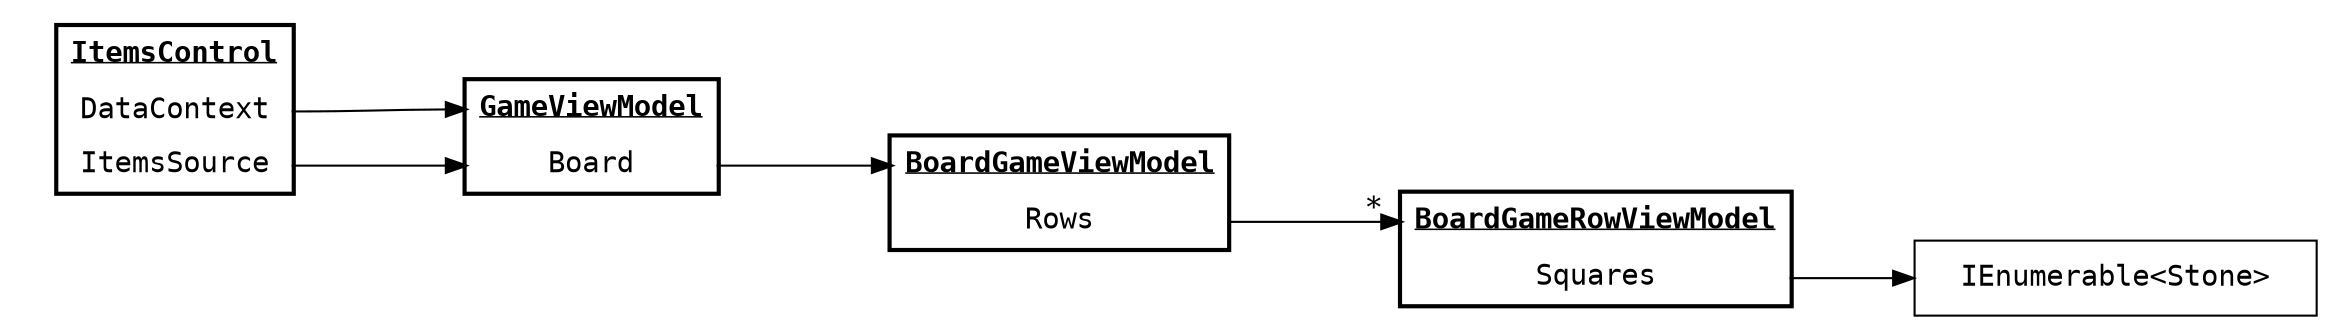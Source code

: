 digraph G {
    node [shape=none,fontname=Consolas,margin="0.3,0.1"]
    rankdir=LR

    ItemsControl [
      label =<<TABLE BORDER="2" CELLBORDER="0" CELLSPACING="1" CELLPADDING="5">
                      <TR><TD PORT="header"><B><U>ItemsControl</U></B></TD></TR>
                      <TR><TD PORT="DataContext">DataContext</TD></TR>
                      <TR><TD PORT="ItemsSource">ItemsSource</TD></TR>
                  </TABLE>>
    ]

    GameVM [
      label =<<TABLE BORDER="2" CELLBORDER="0" CELLSPACING="1" CELLPADDING="5">
                      <TR><TD PORT="header"><B><U>GameViewModel</U></B></TD></TR>
                      <TR><TD PORT="Board">Board</TD></TR>
                  </TABLE>>
    ]

    BoardVM [
      label =<<TABLE BORDER="2" CELLBORDER="0" CELLSPACING="1" CELLPADDING="5">
                      <TR><TD PORT="header"><B><U>BoardGameViewModel</U></B></TD></TR>
                      <TR><TD PORT="Rows">Rows</TD></TR>
                  </TABLE>>
    ]

    RowVM [
        label =<<TABLE BORDER="2" CELLBORDER="0" CELLSPACING="1" CELLPADDING="5">
                      <TR><TD PORT="header"><B><U>BoardGameRowViewModel</U></B></TD></TR>
                      <TR><TD PORT="Squares">Squares</TD></TR>
                  </TABLE>>
    ]

    Data [label="IEnumerable\<Stone\>",shape=box]


    ItemsControl:DataContext -> GameVM:header
    ItemsControl:ItemsSource -> GameVM:Board
    GameVM:Board -> BoardVM:header
    BoardVM:Rows -> RowVM:header [headlabel="*",labeldistance=1.5]
    RowVM:Squares -> Data
}
